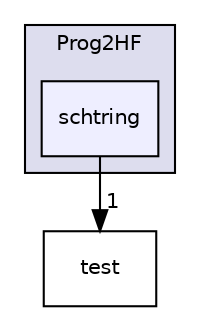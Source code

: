 digraph "C:/Users/cxl20/Documents/Visual Studio 2017/Prog2HF/Prog2HF/schtring" {
  compound=true
  node [ fontsize="10", fontname="Helvetica"];
  edge [ labelfontsize="10", labelfontname="Helvetica"];
  subgraph clusterdir_9ff55877543f9a223593c71c8b414f4c {
    graph [ bgcolor="#ddddee", pencolor="black", label="Prog2HF" fontname="Helvetica", fontsize="10", URL="dir_9ff55877543f9a223593c71c8b414f4c.html"]
  dir_9f7cacc67401bc838221c0b421977c5f [shape=box, label="schtring", style="filled", fillcolor="#eeeeff", pencolor="black", URL="dir_9f7cacc67401bc838221c0b421977c5f.html"];
  }
  dir_55ae87d34cc9663908cd2d54da78980b [shape=box label="test" URL="dir_55ae87d34cc9663908cd2d54da78980b.html"];
  dir_9f7cacc67401bc838221c0b421977c5f->dir_55ae87d34cc9663908cd2d54da78980b [headlabel="1", labeldistance=1.5 headhref="dir_000001_000002.html"];
}
